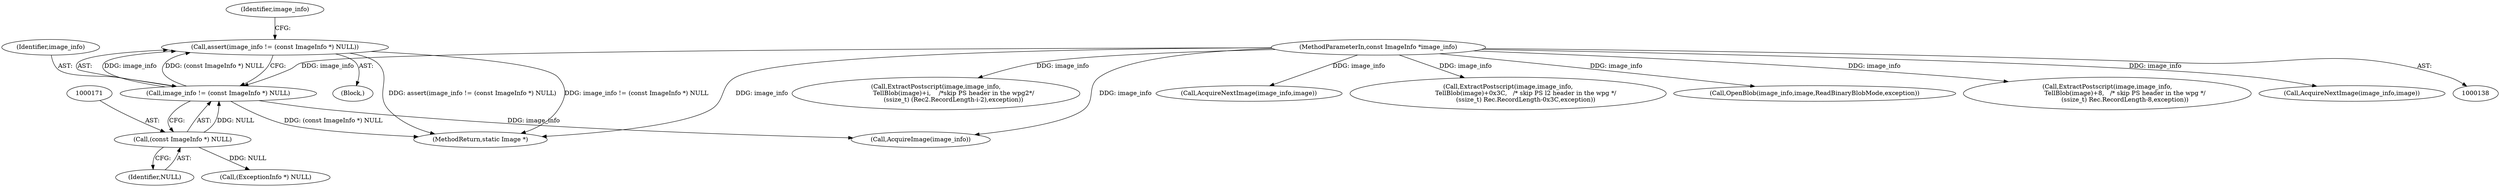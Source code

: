 digraph "0_ImageMagick_e04cf3e9524f50ca336253513d977224e083b816@API" {
"1000167" [label="(Call,assert(image_info != (const ImageInfo *) NULL))"];
"1000168" [label="(Call,image_info != (const ImageInfo *) NULL)"];
"1000139" [label="(MethodParameterIn,const ImageInfo *image_info)"];
"1000170" [label="(Call,(const ImageInfo *) NULL)"];
"1000176" [label="(Identifier,image_info)"];
"1000172" [label="(Identifier,NULL)"];
"1000141" [label="(Block,)"];
"1001834" [label="(Call,ExtractPostscript(image,image_info,\n                  TellBlob(image)+i,    /*skip PS header in the wpg2*/\n                  (ssize_t) (Rec2.RecordLength-i-2),exception))"];
"1001174" [label="(Call,AcquireNextImage(image_info,image))"];
"1000196" [label="(Call,AcquireImage(image_info))"];
"1001965" [label="(MethodReturn,static Image *)"];
"1000168" [label="(Call,image_info != (const ImageInfo *) NULL)"];
"1000169" [label="(Identifier,image_info)"];
"1001219" [label="(Call,ExtractPostscript(image,image_info,\n                  TellBlob(image)+0x3C,   /* skip PS l2 header in the wpg */\n                  (ssize_t) Rec.RecordLength-0x3C,exception))"];
"1000205" [label="(Call,OpenBlob(image_info,image,ReadBinaryBlobMode,exception))"];
"1000139" [label="(MethodParameterIn,const ImageInfo *image_info)"];
"1000621" [label="(Call,ExtractPostscript(image,image_info,\n                  TellBlob(image)+8,   /* skip PS header in the wpg */\n                  (ssize_t) Rec.RecordLength-8,exception))"];
"1001783" [label="(Call,AcquireNextImage(image_info,image))"];
"1000167" [label="(Call,assert(image_info != (const ImageInfo *) NULL))"];
"1000182" [label="(Call,(ExceptionInfo *) NULL)"];
"1000170" [label="(Call,(const ImageInfo *) NULL)"];
"1000167" -> "1000141"  [label="AST: "];
"1000167" -> "1000168"  [label="CFG: "];
"1000168" -> "1000167"  [label="AST: "];
"1000176" -> "1000167"  [label="CFG: "];
"1000167" -> "1001965"  [label="DDG: image_info != (const ImageInfo *) NULL"];
"1000167" -> "1001965"  [label="DDG: assert(image_info != (const ImageInfo *) NULL)"];
"1000168" -> "1000167"  [label="DDG: image_info"];
"1000168" -> "1000167"  [label="DDG: (const ImageInfo *) NULL"];
"1000168" -> "1000170"  [label="CFG: "];
"1000169" -> "1000168"  [label="AST: "];
"1000170" -> "1000168"  [label="AST: "];
"1000168" -> "1001965"  [label="DDG: (const ImageInfo *) NULL"];
"1000139" -> "1000168"  [label="DDG: image_info"];
"1000170" -> "1000168"  [label="DDG: NULL"];
"1000168" -> "1000196"  [label="DDG: image_info"];
"1000139" -> "1000138"  [label="AST: "];
"1000139" -> "1001965"  [label="DDG: image_info"];
"1000139" -> "1000196"  [label="DDG: image_info"];
"1000139" -> "1000205"  [label="DDG: image_info"];
"1000139" -> "1000621"  [label="DDG: image_info"];
"1000139" -> "1001174"  [label="DDG: image_info"];
"1000139" -> "1001219"  [label="DDG: image_info"];
"1000139" -> "1001783"  [label="DDG: image_info"];
"1000139" -> "1001834"  [label="DDG: image_info"];
"1000170" -> "1000172"  [label="CFG: "];
"1000171" -> "1000170"  [label="AST: "];
"1000172" -> "1000170"  [label="AST: "];
"1000170" -> "1000182"  [label="DDG: NULL"];
}

